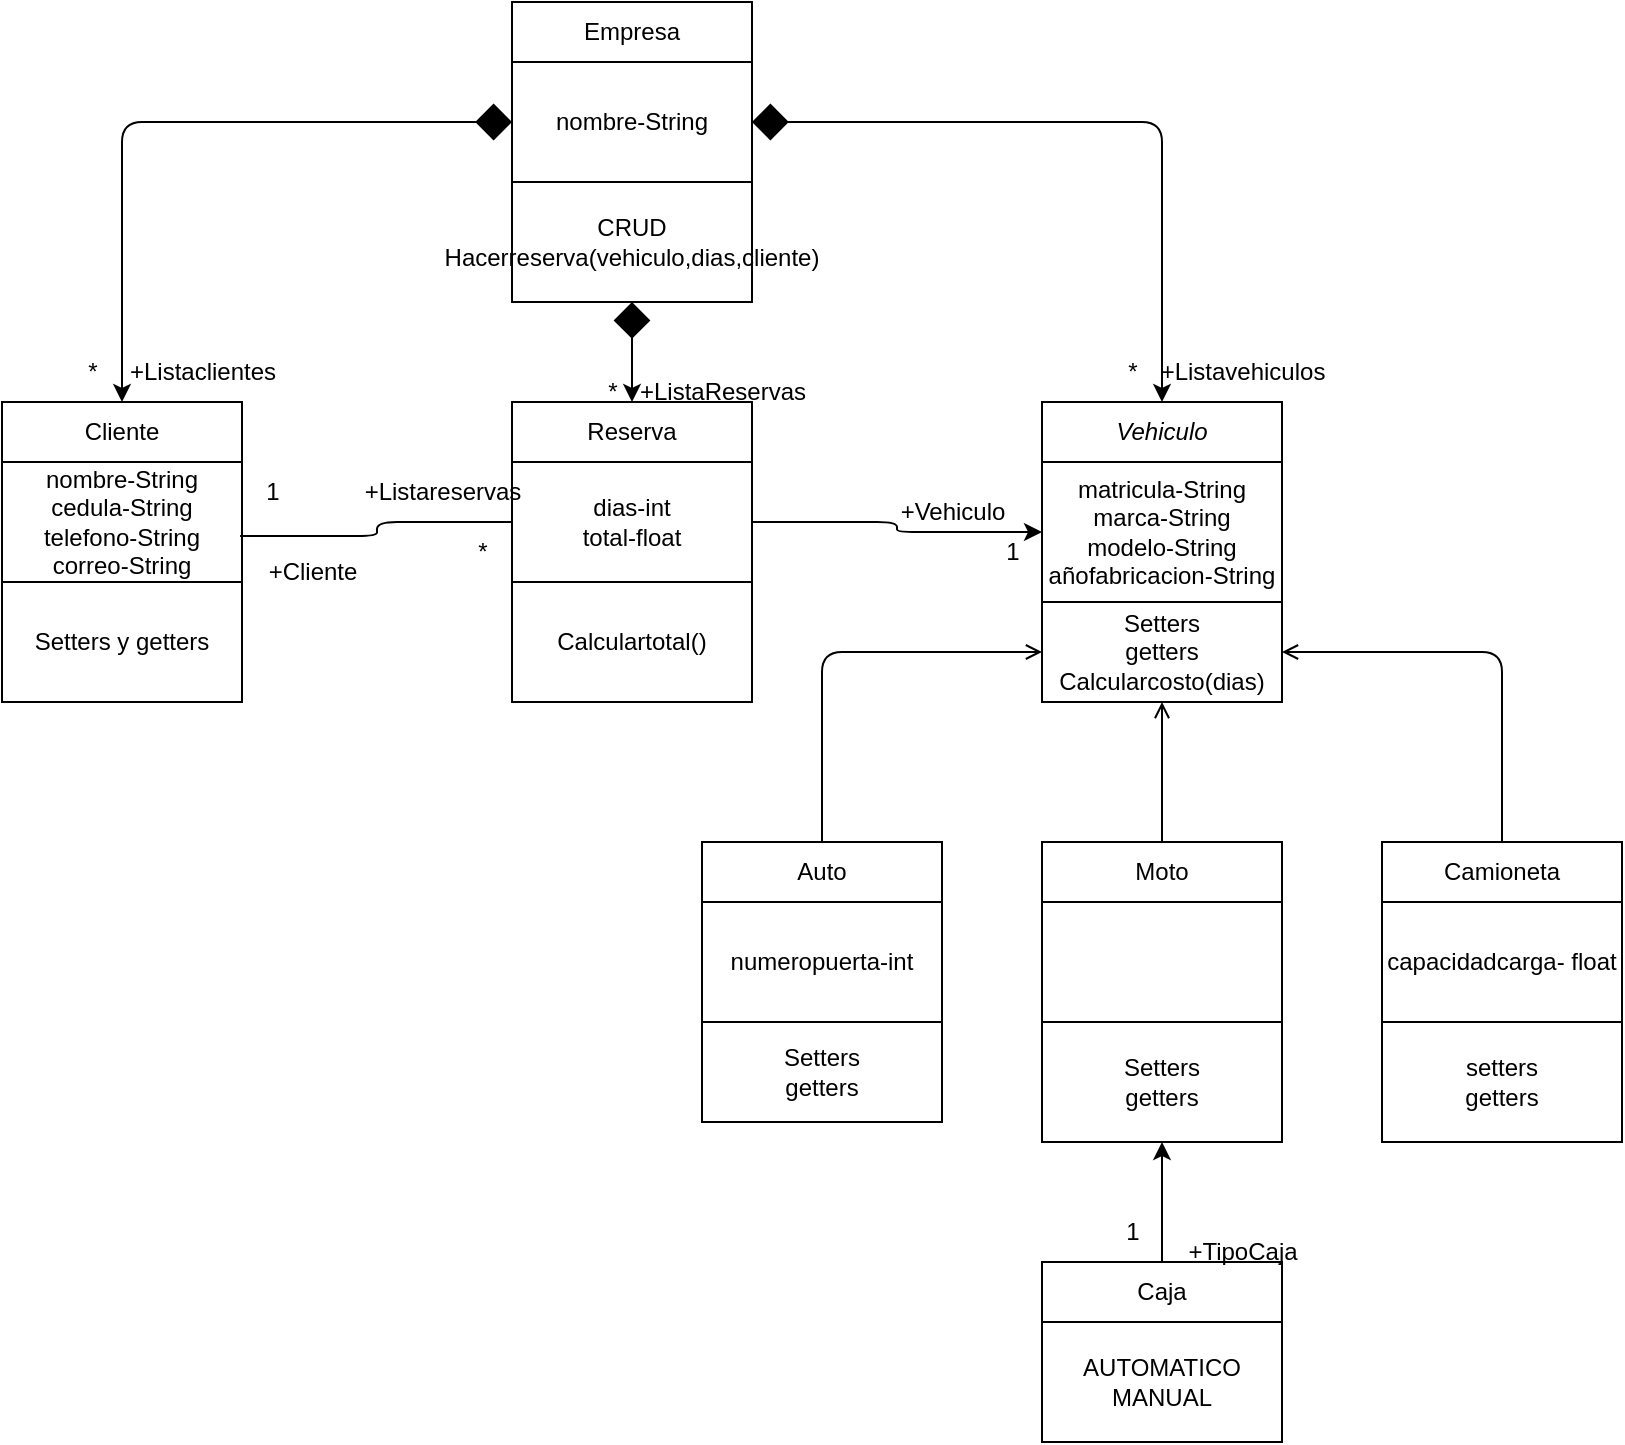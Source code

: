 <mxfile>
    <diagram id="ZnSsvugn5yh8UCuhuhwW" name="Page-1">
        <mxGraphModel dx="1434" dy="779" grid="1" gridSize="10" guides="1" tooltips="1" connect="1" arrows="1" fold="1" page="1" pageScale="1" pageWidth="850" pageHeight="1100" math="0" shadow="0">
            <root>
                <mxCell id="0"/>
                <mxCell id="1" parent="0"/>
                <mxCell id="2" value="Empresa" style="whiteSpace=wrap;html=1;" parent="1" vertex="1">
                    <mxGeometry x="285" y="20" width="120" height="30" as="geometry"/>
                </mxCell>
                <mxCell id="28" style="edgeStyle=orthogonalEdgeStyle;html=1;exitX=0;exitY=0.5;exitDx=0;exitDy=0;entryX=0.5;entryY=0;entryDx=0;entryDy=0;startArrow=diamond;startFill=1;endSize=6;startSize=16;" parent="1" source="3" target="9" edge="1">
                    <mxGeometry relative="1" as="geometry"/>
                </mxCell>
                <mxCell id="29" style="edgeStyle=orthogonalEdgeStyle;html=1;exitX=1;exitY=0.5;exitDx=0;exitDy=0;entryX=0.5;entryY=0;entryDx=0;entryDy=0;startArrow=diamond;startFill=1;startSize=16;" parent="1" source="3" target="5" edge="1">
                    <mxGeometry relative="1" as="geometry"/>
                </mxCell>
                <mxCell id="3" value="nombre-String" style="whiteSpace=wrap;html=1;" parent="1" vertex="1">
                    <mxGeometry x="285" y="50" width="120" height="60" as="geometry"/>
                </mxCell>
                <mxCell id="46" style="edgeStyle=none;html=1;exitX=0.5;exitY=1;exitDx=0;exitDy=0;entryX=0.5;entryY=0;entryDx=0;entryDy=0;startArrow=diamond;startFill=1;endArrow=classic;endFill=1;startSize=16;endSize=6;" parent="1" source="4" target="41" edge="1">
                    <mxGeometry relative="1" as="geometry"/>
                </mxCell>
                <mxCell id="4" value="CRUD&lt;br&gt;Hacerreserva(vehiculo,dias,cliente)" style="whiteSpace=wrap;html=1;" parent="1" vertex="1">
                    <mxGeometry x="285" y="110" width="120" height="60" as="geometry"/>
                </mxCell>
                <mxCell id="5" value="&lt;i&gt;Vehiculo&lt;/i&gt;" style="whiteSpace=wrap;html=1;" parent="1" vertex="1">
                    <mxGeometry x="550" y="220" width="120" height="30" as="geometry"/>
                </mxCell>
                <mxCell id="6" value="matricula-String&lt;br&gt;marca-String&lt;br&gt;modelo-String&lt;br&gt;añofabricacion-String" style="whiteSpace=wrap;html=1;" parent="1" vertex="1">
                    <mxGeometry x="550" y="250" width="120" height="70" as="geometry"/>
                </mxCell>
                <mxCell id="7" value="Setters&lt;br&gt;getters&lt;br&gt;Calcularcosto(dias)" style="whiteSpace=wrap;html=1;" parent="1" vertex="1">
                    <mxGeometry x="550" y="320" width="120" height="50" as="geometry"/>
                </mxCell>
                <mxCell id="9" value="Cliente" style="whiteSpace=wrap;html=1;" parent="1" vertex="1">
                    <mxGeometry x="30" y="220" width="120" height="30" as="geometry"/>
                </mxCell>
                <mxCell id="10" value="nombre-String&lt;br&gt;cedula-String&lt;br&gt;telefono-String&lt;br&gt;correo-String" style="whiteSpace=wrap;html=1;" parent="1" vertex="1">
                    <mxGeometry x="30" y="250" width="120" height="60" as="geometry"/>
                </mxCell>
                <mxCell id="11" value="Setters y getters" style="whiteSpace=wrap;html=1;" parent="1" vertex="1">
                    <mxGeometry x="30" y="310" width="120" height="60" as="geometry"/>
                </mxCell>
                <mxCell id="21" style="edgeStyle=orthogonalEdgeStyle;html=1;exitX=0.5;exitY=0;exitDx=0;exitDy=0;entryX=0;entryY=0.5;entryDx=0;entryDy=0;endArrow=open;endFill=0;" parent="1" source="12" target="7" edge="1">
                    <mxGeometry relative="1" as="geometry"/>
                </mxCell>
                <mxCell id="12" value="Auto" style="whiteSpace=wrap;html=1;" parent="1" vertex="1">
                    <mxGeometry x="380" y="440" width="120" height="30" as="geometry"/>
                </mxCell>
                <mxCell id="13" value="numeropuerta-int" style="whiteSpace=wrap;html=1;" parent="1" vertex="1">
                    <mxGeometry x="380" y="470" width="120" height="60" as="geometry"/>
                </mxCell>
                <mxCell id="14" value="Setters&lt;br&gt;getters" style="whiteSpace=wrap;html=1;" parent="1" vertex="1">
                    <mxGeometry x="380" y="530" width="120" height="50" as="geometry"/>
                </mxCell>
                <mxCell id="22" style="edgeStyle=orthogonalEdgeStyle;html=1;exitX=0.5;exitY=0;exitDx=0;exitDy=0;entryX=0.5;entryY=1;entryDx=0;entryDy=0;endArrow=open;endFill=0;" parent="1" source="15" target="7" edge="1">
                    <mxGeometry relative="1" as="geometry"/>
                </mxCell>
                <mxCell id="15" value="Moto" style="whiteSpace=wrap;html=1;" parent="1" vertex="1">
                    <mxGeometry x="550" y="440" width="120" height="30" as="geometry"/>
                </mxCell>
                <mxCell id="16" value="" style="whiteSpace=wrap;html=1;" parent="1" vertex="1">
                    <mxGeometry x="550" y="470" width="120" height="60" as="geometry"/>
                </mxCell>
                <mxCell id="17" value="Setters&lt;br&gt;getters" style="whiteSpace=wrap;html=1;" parent="1" vertex="1">
                    <mxGeometry x="550" y="530" width="120" height="60" as="geometry"/>
                </mxCell>
                <mxCell id="23" style="edgeStyle=orthogonalEdgeStyle;html=1;exitX=0.5;exitY=0;exitDx=0;exitDy=0;entryX=1;entryY=0.5;entryDx=0;entryDy=0;endArrow=open;endFill=0;" parent="1" source="18" target="7" edge="1">
                    <mxGeometry relative="1" as="geometry"/>
                </mxCell>
                <mxCell id="18" value="Camioneta" style="whiteSpace=wrap;html=1;" parent="1" vertex="1">
                    <mxGeometry x="720" y="440" width="120" height="30" as="geometry"/>
                </mxCell>
                <mxCell id="19" value="capacidadcarga- float" style="whiteSpace=wrap;html=1;" parent="1" vertex="1">
                    <mxGeometry x="720" y="470" width="120" height="60" as="geometry"/>
                </mxCell>
                <mxCell id="20" value="setters&lt;br&gt;getters" style="whiteSpace=wrap;html=1;" parent="1" vertex="1">
                    <mxGeometry x="720" y="530" width="120" height="60" as="geometry"/>
                </mxCell>
                <mxCell id="27" style="edgeStyle=orthogonalEdgeStyle;html=1;exitX=0.5;exitY=0;exitDx=0;exitDy=0;entryX=0.5;entryY=1;entryDx=0;entryDy=0;" parent="1" source="24" target="17" edge="1">
                    <mxGeometry relative="1" as="geometry"/>
                </mxCell>
                <mxCell id="24" value="Caja" style="whiteSpace=wrap;html=1;" parent="1" vertex="1">
                    <mxGeometry x="550" y="650" width="120" height="30" as="geometry"/>
                </mxCell>
                <mxCell id="25" value="AUTOMATICO&lt;br&gt;MANUAL" style="whiteSpace=wrap;html=1;" parent="1" vertex="1">
                    <mxGeometry x="550" y="680" width="120" height="60" as="geometry"/>
                </mxCell>
                <mxCell id="30" value="+Listaclientes" style="text;html=1;align=center;verticalAlign=middle;resizable=0;points=[];autosize=1;strokeColor=none;fillColor=none;" parent="1" vertex="1">
                    <mxGeometry x="80" y="190" width="100" height="30" as="geometry"/>
                </mxCell>
                <mxCell id="31" value="*" style="text;html=1;align=center;verticalAlign=middle;resizable=0;points=[];autosize=1;strokeColor=none;fillColor=none;" parent="1" vertex="1">
                    <mxGeometry x="60" y="190" width="30" height="30" as="geometry"/>
                </mxCell>
                <mxCell id="32" value="+Listavehiculos" style="text;html=1;align=center;verticalAlign=middle;resizable=0;points=[];autosize=1;strokeColor=none;fillColor=none;" parent="1" vertex="1">
                    <mxGeometry x="595" y="190" width="110" height="30" as="geometry"/>
                </mxCell>
                <mxCell id="33" value="*" style="text;html=1;align=center;verticalAlign=middle;resizable=0;points=[];autosize=1;strokeColor=none;fillColor=none;" parent="1" vertex="1">
                    <mxGeometry x="580" y="190" width="30" height="30" as="geometry"/>
                </mxCell>
                <mxCell id="35" value="+Cliente" style="text;html=1;align=center;verticalAlign=middle;resizable=0;points=[];autosize=1;strokeColor=none;fillColor=none;" parent="1" vertex="1">
                    <mxGeometry x="150" y="290" width="70" height="30" as="geometry"/>
                </mxCell>
                <mxCell id="36" value="1" style="text;html=1;align=center;verticalAlign=middle;resizable=0;points=[];autosize=1;strokeColor=none;fillColor=none;" parent="1" vertex="1">
                    <mxGeometry x="150" y="250" width="30" height="30" as="geometry"/>
                </mxCell>
                <mxCell id="37" value="+Vehiculo" style="text;html=1;align=center;verticalAlign=middle;resizable=0;points=[];autosize=1;strokeColor=none;fillColor=none;" parent="1" vertex="1">
                    <mxGeometry x="465" y="260" width="80" height="30" as="geometry"/>
                </mxCell>
                <mxCell id="38" value="1" style="text;html=1;align=center;verticalAlign=middle;resizable=0;points=[];autosize=1;strokeColor=none;fillColor=none;" parent="1" vertex="1">
                    <mxGeometry x="520" y="280" width="30" height="30" as="geometry"/>
                </mxCell>
                <mxCell id="39" value="+TipoCaja" style="text;html=1;align=center;verticalAlign=middle;resizable=0;points=[];autosize=1;strokeColor=none;fillColor=none;" parent="1" vertex="1">
                    <mxGeometry x="610" y="630" width="80" height="30" as="geometry"/>
                </mxCell>
                <mxCell id="40" value="1" style="text;html=1;align=center;verticalAlign=middle;resizable=0;points=[];autosize=1;strokeColor=none;fillColor=none;" parent="1" vertex="1">
                    <mxGeometry x="580" y="620" width="30" height="30" as="geometry"/>
                </mxCell>
                <mxCell id="41" value="Reserva" style="whiteSpace=wrap;html=1;" parent="1" vertex="1">
                    <mxGeometry x="285" y="220" width="120" height="30" as="geometry"/>
                </mxCell>
                <mxCell id="44" style="edgeStyle=orthogonalEdgeStyle;html=1;exitX=1;exitY=0.5;exitDx=0;exitDy=0;entryX=0;entryY=0.5;entryDx=0;entryDy=0;startArrow=none;startFill=0;endArrow=classic;endFill=1;startSize=16;endSize=6;" parent="1" source="42" target="6" edge="1">
                    <mxGeometry relative="1" as="geometry"/>
                </mxCell>
                <mxCell id="45" style="edgeStyle=orthogonalEdgeStyle;html=1;exitX=0;exitY=0.5;exitDx=0;exitDy=0;startArrow=none;startFill=0;endArrow=none;endFill=0;startSize=16;endSize=6;entryX=0.992;entryY=0.617;entryDx=0;entryDy=0;entryPerimeter=0;" parent="1" source="42" target="10" edge="1">
                    <mxGeometry relative="1" as="geometry">
                        <mxPoint x="200" y="380" as="targetPoint"/>
                    </mxGeometry>
                </mxCell>
                <mxCell id="42" value="dias-int&lt;br&gt;total-float" style="whiteSpace=wrap;html=1;" parent="1" vertex="1">
                    <mxGeometry x="285" y="250" width="120" height="60" as="geometry"/>
                </mxCell>
                <mxCell id="43" value="Calculartotal()" style="whiteSpace=wrap;html=1;" parent="1" vertex="1">
                    <mxGeometry x="285" y="310" width="120" height="60" as="geometry"/>
                </mxCell>
                <mxCell id="47" value="+ListaReservas" style="text;html=1;align=center;verticalAlign=middle;resizable=0;points=[];autosize=1;strokeColor=none;fillColor=none;" parent="1" vertex="1">
                    <mxGeometry x="335" y="200" width="110" height="30" as="geometry"/>
                </mxCell>
                <mxCell id="48" value="*" style="text;html=1;align=center;verticalAlign=middle;resizable=0;points=[];autosize=1;strokeColor=none;fillColor=none;" parent="1" vertex="1">
                    <mxGeometry x="320" y="200" width="30" height="30" as="geometry"/>
                </mxCell>
                <mxCell id="49" value="+Listareservas" style="text;html=1;align=center;verticalAlign=middle;resizable=0;points=[];autosize=1;strokeColor=none;fillColor=none;" parent="1" vertex="1">
                    <mxGeometry x="200" y="250" width="100" height="30" as="geometry"/>
                </mxCell>
                <mxCell id="50" value="*" style="text;html=1;align=center;verticalAlign=middle;resizable=0;points=[];autosize=1;strokeColor=none;fillColor=none;" parent="1" vertex="1">
                    <mxGeometry x="255" y="280" width="30" height="30" as="geometry"/>
                </mxCell>
            </root>
        </mxGraphModel>
    </diagram>
</mxfile>